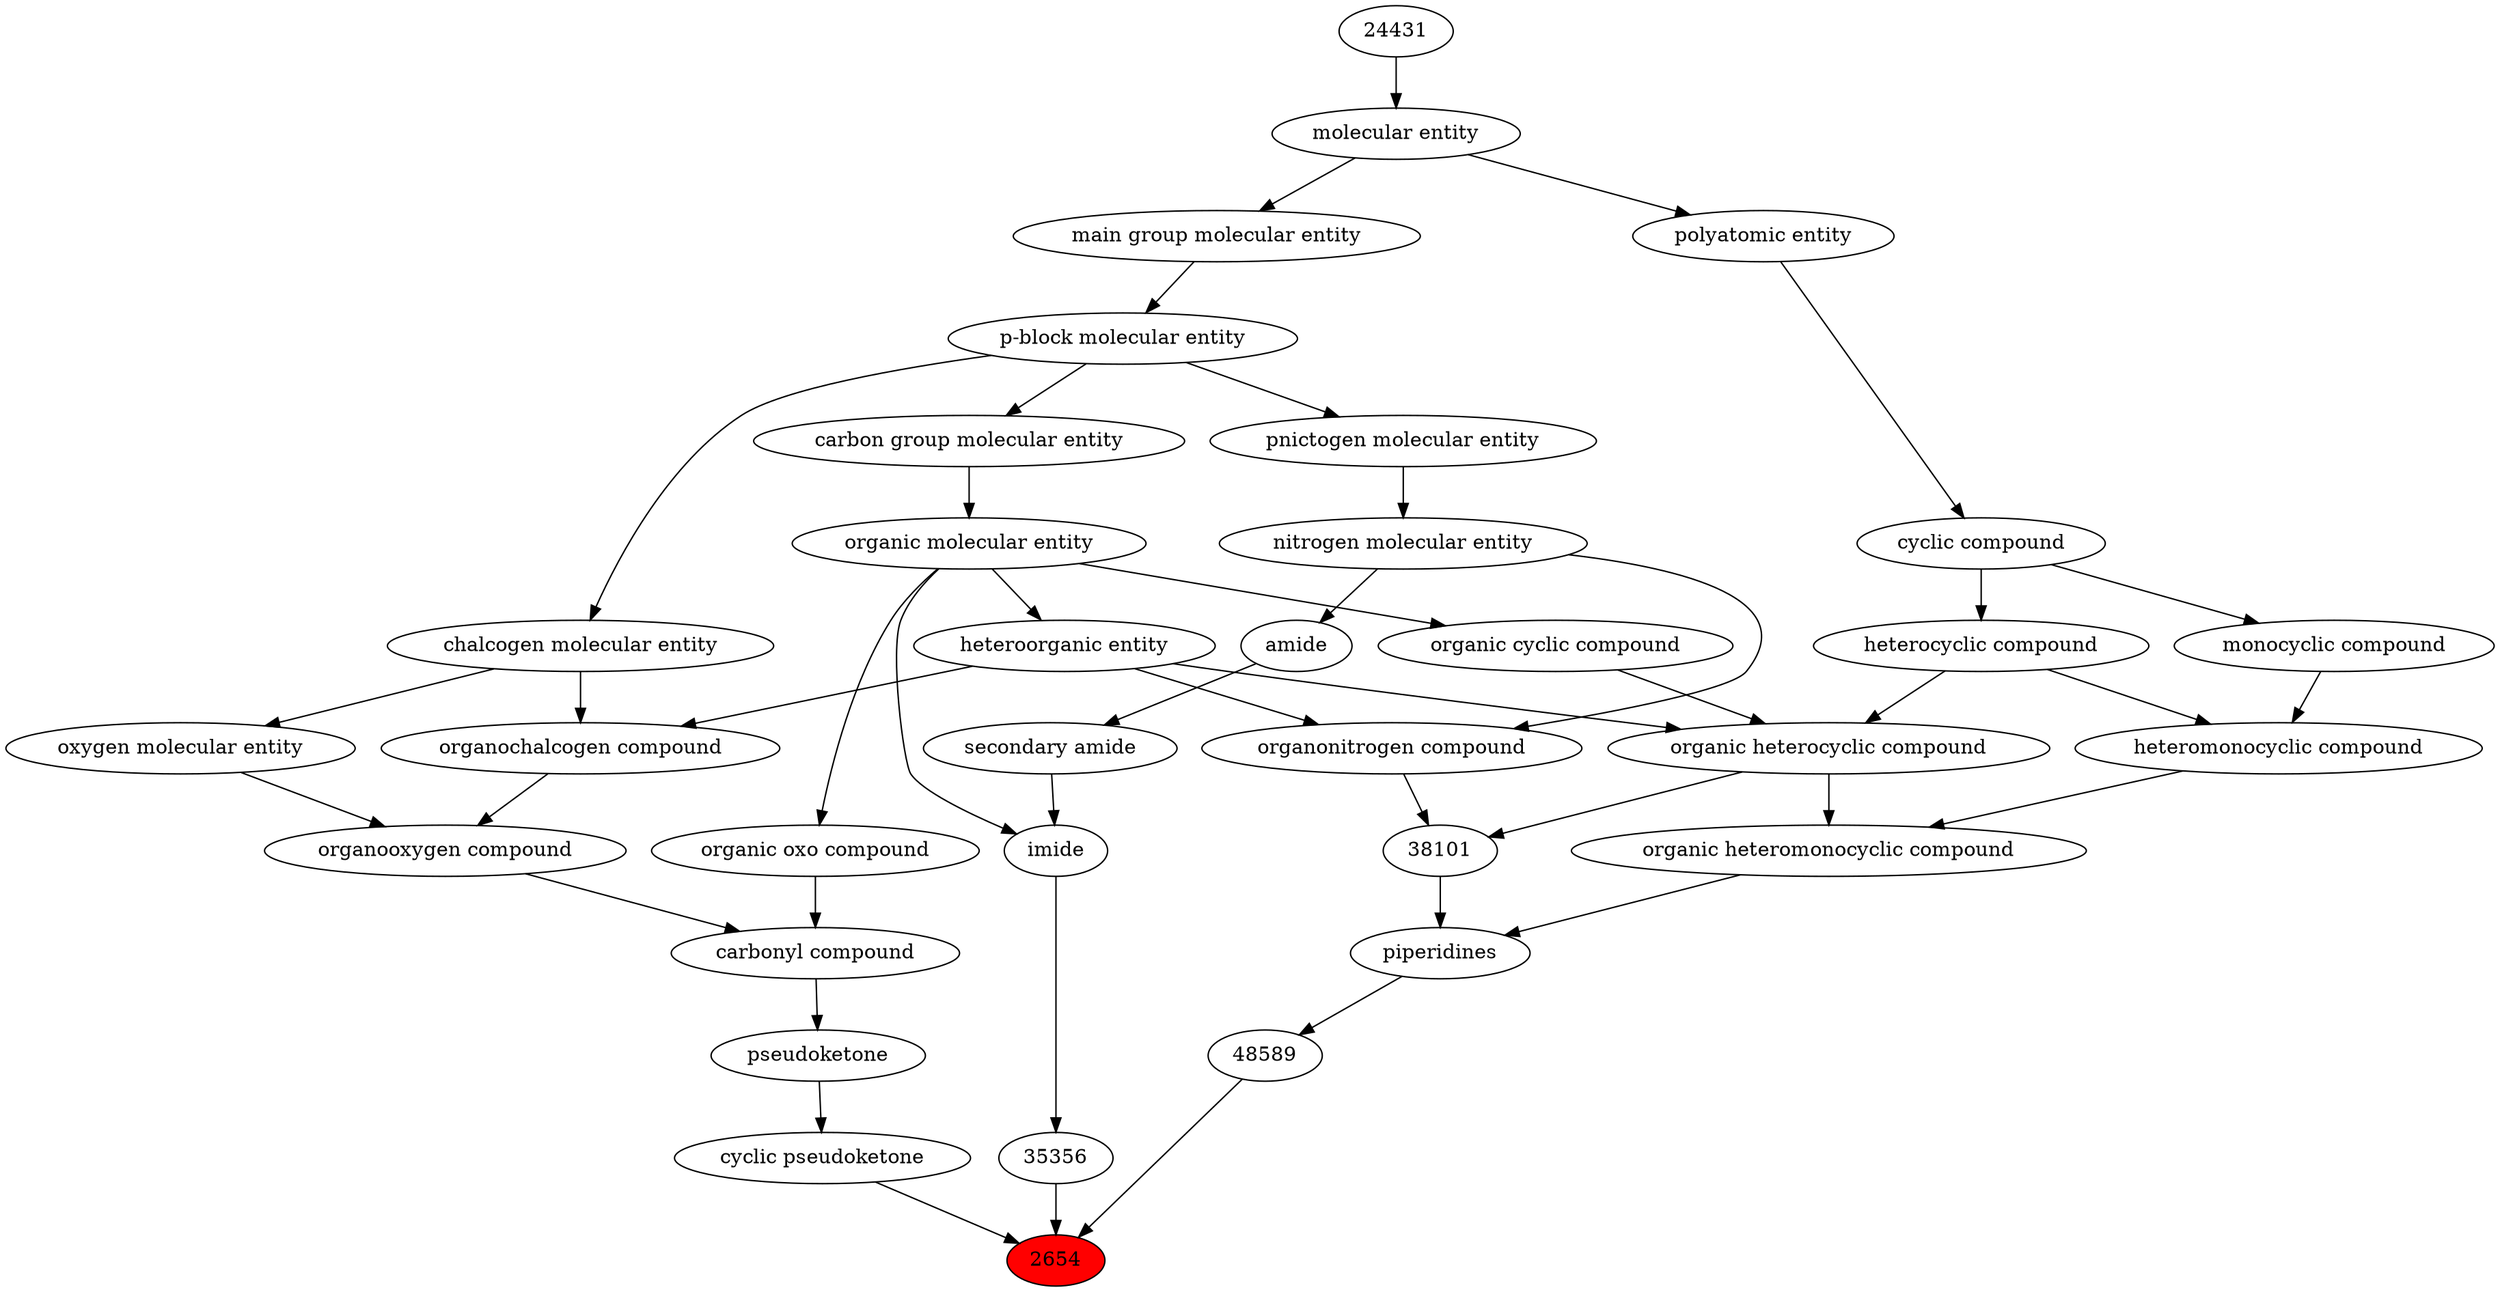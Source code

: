 digraph tree{ 
2654 [label="2654" fillcolor=red style=filled]
35356 -> 2654
48589 -> 2654
36588 -> 2654
35356 [label="35356"]
24782 -> 35356
48589 [label="48589"]
26151 -> 48589
36588 [label="cyclic pseudoketone"]
36585 -> 36588
24782 [label="imide"]
33257 -> 24782
50860 -> 24782
26151 [label="piperidines"]
25693 -> 26151
38101 -> 26151
36585 [label="pseudoketone"]
36586 -> 36585
33257 [label="secondary amide"]
32988 -> 33257
50860 [label="organic molecular entity"]
33582 -> 50860
25693 [label="organic heteromonocyclic compound"]
33670 -> 25693
24532 -> 25693
38101 [label="38101"]
24532 -> 38101
35352 -> 38101
36586 [label="carbonyl compound"]
36587 -> 36586
36963 -> 36586
32988 [label="amide"]
51143 -> 32988
33582 [label="carbon group molecular entity"]
33675 -> 33582
33670 [label="heteromonocyclic compound"]
5686 -> 33670
33661 -> 33670
24532 [label="organic heterocyclic compound"]
33285 -> 24532
33832 -> 24532
5686 -> 24532
35352 [label="organonitrogen compound"]
51143 -> 35352
33285 -> 35352
36587 [label="organic oxo compound"]
50860 -> 36587
36963 [label="organooxygen compound"]
36962 -> 36963
25806 -> 36963
51143 [label="nitrogen molecular entity"]
33302 -> 51143
33675 [label="p-block molecular entity"]
33579 -> 33675
5686 [label="heterocyclic compound"]
33595 -> 5686
33661 [label="monocyclic compound"]
33595 -> 33661
33285 [label="heteroorganic entity"]
50860 -> 33285
33832 [label="organic cyclic compound"]
50860 -> 33832
36962 [label="organochalcogen compound"]
33285 -> 36962
33304 -> 36962
25806 [label="oxygen molecular entity"]
33304 -> 25806
33302 [label="pnictogen molecular entity"]
33675 -> 33302
33579 [label="main group molecular entity"]
23367 -> 33579
33595 [label="cyclic compound"]
36357 -> 33595
33304 [label="chalcogen molecular entity"]
33675 -> 33304
23367 [label="molecular entity"]
24431 -> 23367
36357 [label="polyatomic entity"]
23367 -> 36357
24431 [label="24431"]
}